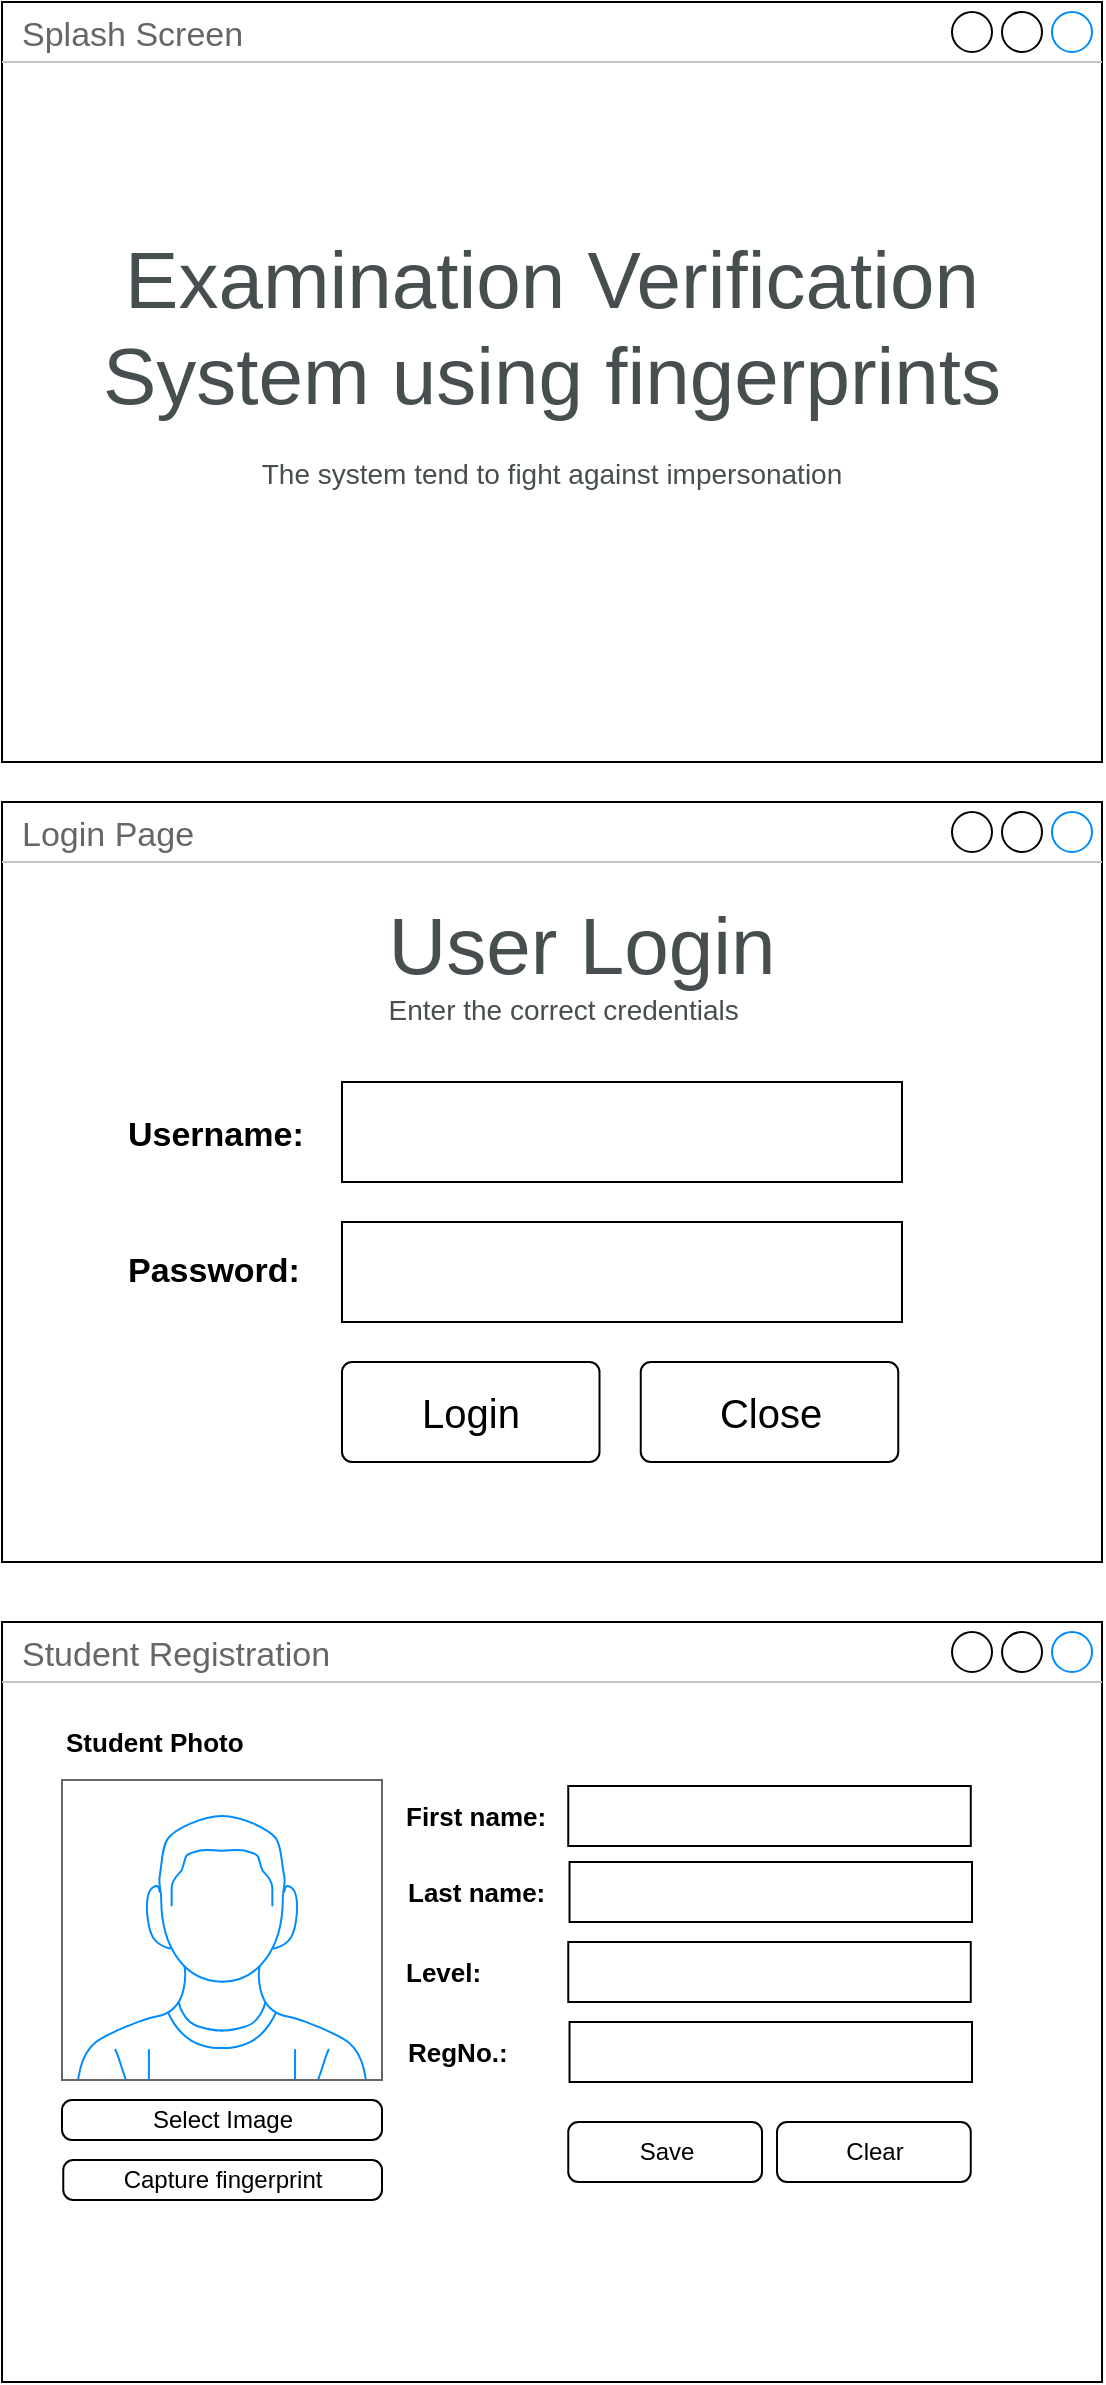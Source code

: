 <mxfile version="13.9.9" type="device"><diagram id="C5RBs43oDa-KdzZeNtuy" name="Page-1"><mxGraphModel dx="900" dy="418" grid="1" gridSize="10" guides="1" tooltips="1" connect="1" arrows="1" fold="1" page="1" pageScale="1" pageWidth="827" pageHeight="1169" math="0" shadow="0" extFonts="Permanent Marker^https://fonts.googleapis.com/css?family=Permanent+Marker"><root><mxCell id="WIyWlLk6GJQsqaUBKTNV-0"/><mxCell id="WIyWlLk6GJQsqaUBKTNV-1" parent="WIyWlLk6GJQsqaUBKTNV-0"/><mxCell id="W6DsONKOHRtgcVAgbg3r-3" value="Splash Screen" style="strokeWidth=1;shadow=0;dashed=0;align=center;html=1;shape=mxgraph.mockup.containers.window;align=left;verticalAlign=top;spacingLeft=8;strokeColor2=#008cff;strokeColor3=#c4c4c4;fontColor=#666666;mainText=;fontSize=17;labelBackgroundColor=none;" vertex="1" parent="WIyWlLk6GJQsqaUBKTNV-1"><mxGeometry x="100" y="70" width="550" height="380" as="geometry"/></mxCell><mxCell id="W6DsONKOHRtgcVAgbg3r-4" value="Login Page" style="strokeWidth=1;shadow=0;dashed=0;align=center;html=1;shape=mxgraph.mockup.containers.window;align=left;verticalAlign=top;spacingLeft=8;strokeColor2=#008cff;strokeColor3=#c4c4c4;fontColor=#666666;mainText=;fontSize=17;labelBackgroundColor=none;" vertex="1" parent="WIyWlLk6GJQsqaUBKTNV-1"><mxGeometry x="100" y="470" width="550" height="380" as="geometry"/></mxCell><mxCell id="W6DsONKOHRtgcVAgbg3r-5" value="" style="rounded=0;whiteSpace=wrap;html=1;" vertex="1" parent="WIyWlLk6GJQsqaUBKTNV-1"><mxGeometry x="270" y="610" width="280" height="50" as="geometry"/></mxCell><mxCell id="W6DsONKOHRtgcVAgbg3r-6" value="&lt;br&gt;&lt;br&gt;&lt;div style=&quot;text-align: left&quot;&gt;&lt;span style=&quot;font-size: 40px ; color: rgb(71 , 78 , 79) ; font-family: &amp;#34;helvetica&amp;#34;&quot;&gt;User Login&lt;/span&gt;&lt;br&gt;&lt;/div&gt;&lt;span style=&quot;color: rgb(71 , 78 , 79) ; font-family: &amp;#34;helvetica&amp;#34; ; font-size: 14px ; font-style: normal ; font-weight: 400 ; letter-spacing: normal ; text-indent: 0px ; text-transform: none ; word-spacing: 0px ; display: inline ; float: none&quot;&gt;&lt;div style=&quot;text-align: left&quot;&gt;&lt;span&gt;Enter the correct credentials&lt;/span&gt;&lt;/div&gt;&lt;/span&gt;" style="text;html=1;align=center;verticalAlign=middle;whiteSpace=wrap;rounded=0;" vertex="1" parent="WIyWlLk6GJQsqaUBKTNV-1"><mxGeometry x="230" y="480" width="320" height="110" as="geometry"/></mxCell><mxCell id="W6DsONKOHRtgcVAgbg3r-7" value="&lt;font style=&quot;font-size: 17px;&quot;&gt;Username:&lt;/font&gt;" style="text;html=1;strokeColor=none;fillColor=none;align=left;verticalAlign=middle;whiteSpace=wrap;rounded=0;fontSize=17;fontStyle=1" vertex="1" parent="WIyWlLk6GJQsqaUBKTNV-1"><mxGeometry x="161.25" y="627" width="108.75" height="20" as="geometry"/></mxCell><mxCell id="W6DsONKOHRtgcVAgbg3r-8" value="&lt;font style=&quot;font-size: 17px&quot;&gt;Password:&lt;/font&gt;" style="text;html=1;strokeColor=none;fillColor=none;align=left;verticalAlign=middle;whiteSpace=wrap;rounded=0;fontSize=17;fontStyle=1" vertex="1" parent="WIyWlLk6GJQsqaUBKTNV-1"><mxGeometry x="161.25" y="695" width="108.75" height="20" as="geometry"/></mxCell><mxCell id="W6DsONKOHRtgcVAgbg3r-9" value="" style="rounded=0;whiteSpace=wrap;html=1;" vertex="1" parent="WIyWlLk6GJQsqaUBKTNV-1"><mxGeometry x="270" y="680" width="280" height="50" as="geometry"/></mxCell><mxCell id="W6DsONKOHRtgcVAgbg3r-10" value="&lt;font style=&quot;font-size: 20px&quot; color=&quot;#000000&quot;&gt;Login&lt;/font&gt;" style="html=1;shadow=0;dashed=0;shape=mxgraph.bootstrap.rrect;rSize=5;fontSize=14;fontColor=#1CA5B8;fillColor=none;" vertex="1" parent="WIyWlLk6GJQsqaUBKTNV-1"><mxGeometry x="270" y="750" width="128.75" height="50" as="geometry"/></mxCell><mxCell id="W6DsONKOHRtgcVAgbg3r-11" value="&lt;font style=&quot;font-size: 20px&quot; color=&quot;#000000&quot;&gt;Close&lt;/font&gt;" style="html=1;shadow=0;dashed=0;shape=mxgraph.bootstrap.rrect;rSize=5;fontSize=14;fontColor=#1CA5B8;fillColor=none;" vertex="1" parent="WIyWlLk6GJQsqaUBKTNV-1"><mxGeometry x="419.38" y="750" width="128.75" height="50" as="geometry"/></mxCell><mxCell id="W6DsONKOHRtgcVAgbg3r-13" value="&lt;br&gt;&lt;br&gt;&lt;div style=&quot;&quot;&gt;&lt;span style=&quot;color: rgb(71 , 78 , 79) ; font-family: &amp;quot;helvetica&amp;quot; ; font-size: 40px&quot;&gt;Examination Verification System using fingerprints&lt;/span&gt;&lt;/div&gt;&lt;div style=&quot;&quot;&gt;&lt;span style=&quot;color: rgb(71 , 78 , 79) ; font-family: &amp;quot;helvetica&amp;quot; ; font-size: 14px&quot;&gt;&lt;br&gt;&lt;/span&gt;&lt;/div&gt;&lt;div style=&quot;&quot;&gt;&lt;font color=&quot;#474e4f&quot; face=&quot;helvetica&quot;&gt;&lt;span style=&quot;font-size: 14px&quot;&gt;The system tend to fight against impersonation&lt;/span&gt;&lt;/font&gt;&lt;/div&gt;" style="text;html=1;align=center;verticalAlign=middle;whiteSpace=wrap;rounded=0;" vertex="1" parent="WIyWlLk6GJQsqaUBKTNV-1"><mxGeometry x="145.94" y="180" width="458.13" height="110" as="geometry"/></mxCell><mxCell id="W6DsONKOHRtgcVAgbg3r-14" value="Student Registration" style="strokeWidth=1;shadow=0;dashed=0;align=center;html=1;shape=mxgraph.mockup.containers.window;align=left;verticalAlign=top;spacingLeft=8;strokeColor2=#008cff;strokeColor3=#c4c4c4;fontColor=#666666;mainText=;fontSize=17;labelBackgroundColor=none;" vertex="1" parent="WIyWlLk6GJQsqaUBKTNV-1"><mxGeometry x="100.01" y="880" width="550" height="380" as="geometry"/></mxCell><mxCell id="W6DsONKOHRtgcVAgbg3r-15" value="" style="verticalLabelPosition=bottom;shadow=0;dashed=0;align=center;html=1;verticalAlign=top;strokeWidth=1;shape=mxgraph.mockup.containers.userMale;strokeColor=#666666;strokeColor2=#008cff;fontSize=17;" vertex="1" parent="WIyWlLk6GJQsqaUBKTNV-1"><mxGeometry x="130" y="959" width="160" height="150" as="geometry"/></mxCell><mxCell id="W6DsONKOHRtgcVAgbg3r-16" value="&lt;font style=&quot;font-size: 12px&quot; color=&quot;#000000&quot;&gt;Select Image&lt;/font&gt;" style="html=1;shadow=0;dashed=0;shape=mxgraph.bootstrap.rrect;rSize=5;fontSize=12;fontColor=#1CA5B8;fillColor=none;" vertex="1" parent="WIyWlLk6GJQsqaUBKTNV-1"><mxGeometry x="130" y="1119" width="160" height="20" as="geometry"/></mxCell><mxCell id="W6DsONKOHRtgcVAgbg3r-17" value="&lt;font style=&quot;font-size: 12px;&quot; color=&quot;#000000&quot;&gt;Capture fingerprint&lt;/font&gt;" style="html=1;shadow=0;dashed=0;shape=mxgraph.bootstrap.rrect;rSize=5;fontSize=12;fontColor=#1CA5B8;fillColor=none;" vertex="1" parent="WIyWlLk6GJQsqaUBKTNV-1"><mxGeometry x="130.63" y="1149" width="159.37" height="20" as="geometry"/></mxCell><mxCell id="W6DsONKOHRtgcVAgbg3r-18" value="" style="rounded=0;whiteSpace=wrap;html=1;" vertex="1" parent="WIyWlLk6GJQsqaUBKTNV-1"><mxGeometry x="383.13" y="962" width="201.25" height="30" as="geometry"/></mxCell><mxCell id="W6DsONKOHRtgcVAgbg3r-19" value="&lt;font style=&quot;font-size: 13px&quot;&gt;First name:&lt;/font&gt;" style="text;html=1;strokeColor=none;fillColor=none;align=left;verticalAlign=middle;whiteSpace=wrap;rounded=0;fontSize=13;fontStyle=1" vertex="1" parent="WIyWlLk6GJQsqaUBKTNV-1"><mxGeometry x="300" y="967" width="90" height="20" as="geometry"/></mxCell><mxCell id="W6DsONKOHRtgcVAgbg3r-20" value="" style="rounded=0;whiteSpace=wrap;html=1;" vertex="1" parent="WIyWlLk6GJQsqaUBKTNV-1"><mxGeometry x="383.76" y="1000" width="201.25" height="30" as="geometry"/></mxCell><mxCell id="W6DsONKOHRtgcVAgbg3r-21" value="&lt;font style=&quot;font-size: 13px&quot;&gt;Last name:&lt;/font&gt;" style="text;html=1;strokeColor=none;fillColor=none;align=left;verticalAlign=middle;whiteSpace=wrap;rounded=0;fontSize=13;fontStyle=1" vertex="1" parent="WIyWlLk6GJQsqaUBKTNV-1"><mxGeometry x="300.63" y="1005" width="90" height="20" as="geometry"/></mxCell><mxCell id="W6DsONKOHRtgcVAgbg3r-22" value="" style="rounded=0;whiteSpace=wrap;html=1;" vertex="1" parent="WIyWlLk6GJQsqaUBKTNV-1"><mxGeometry x="383.13" y="1040" width="201.25" height="30" as="geometry"/></mxCell><mxCell id="W6DsONKOHRtgcVAgbg3r-23" value="&lt;font style=&quot;font-size: 13px&quot;&gt;Level:&lt;/font&gt;" style="text;html=1;strokeColor=none;fillColor=none;align=left;verticalAlign=middle;whiteSpace=wrap;rounded=0;fontSize=13;fontStyle=1" vertex="1" parent="WIyWlLk6GJQsqaUBKTNV-1"><mxGeometry x="300" y="1045" width="90" height="20" as="geometry"/></mxCell><mxCell id="W6DsONKOHRtgcVAgbg3r-24" value="" style="rounded=0;whiteSpace=wrap;html=1;" vertex="1" parent="WIyWlLk6GJQsqaUBKTNV-1"><mxGeometry x="383.76" y="1080" width="201.25" height="30" as="geometry"/></mxCell><mxCell id="W6DsONKOHRtgcVAgbg3r-25" value="&lt;font style=&quot;font-size: 13px&quot;&gt;RegNo.:&lt;/font&gt;" style="text;html=1;strokeColor=none;fillColor=none;align=left;verticalAlign=middle;whiteSpace=wrap;rounded=0;fontSize=13;fontStyle=1" vertex="1" parent="WIyWlLk6GJQsqaUBKTNV-1"><mxGeometry x="300.63" y="1085" width="90" height="20" as="geometry"/></mxCell><mxCell id="W6DsONKOHRtgcVAgbg3r-26" value="&lt;font style=&quot;font-size: 12px&quot; color=&quot;#000000&quot;&gt;Save&lt;/font&gt;" style="html=1;shadow=0;dashed=0;shape=mxgraph.bootstrap.rrect;rSize=5;fontSize=12;fontColor=#1CA5B8;fillColor=none;" vertex="1" parent="WIyWlLk6GJQsqaUBKTNV-1"><mxGeometry x="383.13" y="1130" width="96.87" height="30" as="geometry"/></mxCell><mxCell id="W6DsONKOHRtgcVAgbg3r-27" value="&lt;font style=&quot;font-size: 12px&quot; color=&quot;#000000&quot;&gt;Clear&lt;/font&gt;" style="html=1;shadow=0;dashed=0;shape=mxgraph.bootstrap.rrect;rSize=5;fontSize=12;fontColor=#1CA5B8;fillColor=none;" vertex="1" parent="WIyWlLk6GJQsqaUBKTNV-1"><mxGeometry x="487.51" y="1130" width="96.87" height="30" as="geometry"/></mxCell><mxCell id="W6DsONKOHRtgcVAgbg3r-28" value="&lt;font style=&quot;font-size: 13px&quot;&gt;Student Photo&lt;/font&gt;" style="text;html=1;strokeColor=none;fillColor=none;align=left;verticalAlign=middle;whiteSpace=wrap;rounded=0;fontSize=13;fontStyle=1" vertex="1" parent="WIyWlLk6GJQsqaUBKTNV-1"><mxGeometry x="130" y="930" width="120" height="20" as="geometry"/></mxCell></root></mxGraphModel></diagram></mxfile>